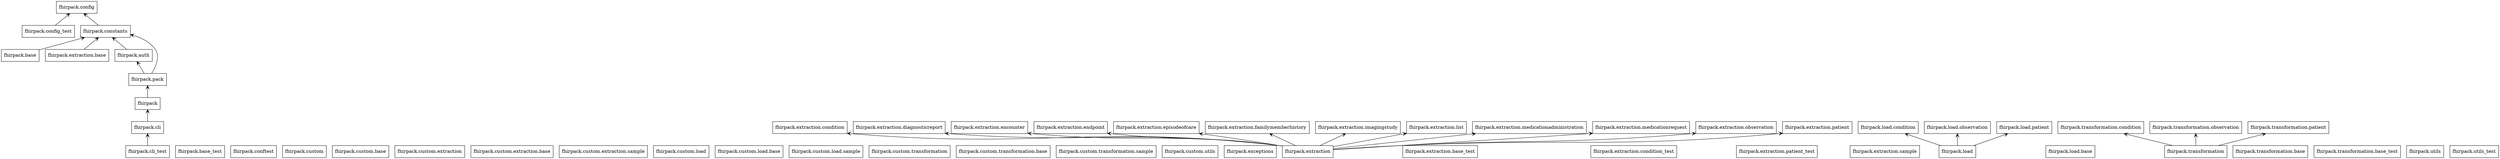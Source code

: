 digraph "packages_fhirpack" {
rankdir=BT
charset="utf-8"
"fhirpack" [color="black", label="fhirpack", shape="box", style="solid"];
"fhirpack.auth" [color="black", label="fhirpack.auth", shape="box", style="solid"];
"fhirpack.base" [color="black", label="fhirpack.base", shape="box", style="solid"];
"fhirpack.base_test" [color="black", label="fhirpack.base_test", shape="box", style="solid"];
"fhirpack.cli" [color="black", label="fhirpack.cli", shape="box", style="solid"];
"fhirpack.cli_test" [color="black", label="fhirpack.cli_test", shape="box", style="solid"];
"fhirpack.config" [color="black", label="fhirpack.config", shape="box", style="solid"];
"fhirpack.config_test" [color="black", label="fhirpack.config_test", shape="box", style="solid"];
"fhirpack.conftest" [color="black", label="fhirpack.conftest", shape="box", style="solid"];
"fhirpack.constants" [color="black", label="fhirpack.constants", shape="box", style="solid"];
"fhirpack.custom" [color="black", label="fhirpack.custom", shape="box", style="solid"];
"fhirpack.custom.base" [color="black", label="fhirpack.custom.base", shape="box", style="solid"];
"fhirpack.custom.extraction" [color="black", label="fhirpack.custom.extraction", shape="box", style="solid"];
"fhirpack.custom.extraction.base" [color="black", label="fhirpack.custom.extraction.base", shape="box", style="solid"];
"fhirpack.custom.extraction.sample" [color="black", label="fhirpack.custom.extraction.sample", shape="box", style="solid"];
"fhirpack.custom.load" [color="black", label="fhirpack.custom.load", shape="box", style="solid"];
"fhirpack.custom.load.base" [color="black", label="fhirpack.custom.load.base", shape="box", style="solid"];
"fhirpack.custom.load.sample" [color="black", label="fhirpack.custom.load.sample", shape="box", style="solid"];
"fhirpack.custom.transformation" [color="black", label="fhirpack.custom.transformation", shape="box", style="solid"];
"fhirpack.custom.transformation.base" [color="black", label="fhirpack.custom.transformation.base", shape="box", style="solid"];
"fhirpack.custom.transformation.sample" [color="black", label="fhirpack.custom.transformation.sample", shape="box", style="solid"];
"fhirpack.custom.utils" [color="black", label="fhirpack.custom.utils", shape="box", style="solid"];
"fhirpack.exceptions" [color="black", label="fhirpack.exceptions", shape="box", style="solid"];
"fhirpack.extraction" [color="black", label="fhirpack.extraction", shape="box", style="solid"];
"fhirpack.extraction.base" [color="black", label="fhirpack.extraction.base", shape="box", style="solid"];
"fhirpack.extraction.base_test" [color="black", label="fhirpack.extraction.base_test", shape="box", style="solid"];
"fhirpack.extraction.condition" [color="black", label="fhirpack.extraction.condition", shape="box", style="solid"];
"fhirpack.extraction.condition_test" [color="black", label="fhirpack.extraction.condition_test", shape="box", style="solid"];
"fhirpack.extraction.diagnosticreport" [color="black", label="fhirpack.extraction.diagnosticreport", shape="box", style="solid"];
"fhirpack.extraction.encounter" [color="black", label="fhirpack.extraction.encounter", shape="box", style="solid"];
"fhirpack.extraction.endpoint" [color="black", label="fhirpack.extraction.endpoint", shape="box", style="solid"];
"fhirpack.extraction.episodeofcare" [color="black", label="fhirpack.extraction.episodeofcare", shape="box", style="solid"];
"fhirpack.extraction.familymemberhistory" [color="black", label="fhirpack.extraction.familymemberhistory", shape="box", style="solid"];
"fhirpack.extraction.imagingstudy" [color="black", label="fhirpack.extraction.imagingstudy", shape="box", style="solid"];
"fhirpack.extraction.list" [color="black", label="fhirpack.extraction.list", shape="box", style="solid"];
"fhirpack.extraction.medicationadministration" [color="black", label="fhirpack.extraction.medicationadministration", shape="box", style="solid"];
"fhirpack.extraction.medicationrequest" [color="black", label="fhirpack.extraction.medicationrequest", shape="box", style="solid"];
"fhirpack.extraction.observation" [color="black", label="fhirpack.extraction.observation", shape="box", style="solid"];
"fhirpack.extraction.patient" [color="black", label="fhirpack.extraction.patient", shape="box", style="solid"];
"fhirpack.extraction.patient_test" [color="black", label="fhirpack.extraction.patient_test", shape="box", style="solid"];
"fhirpack.extraction.sample" [color="black", label="fhirpack.extraction.sample", shape="box", style="solid"];
"fhirpack.load" [color="black", label="fhirpack.load", shape="box", style="solid"];
"fhirpack.load.base" [color="black", label="fhirpack.load.base", shape="box", style="solid"];
"fhirpack.load.condition" [color="black", label="fhirpack.load.condition", shape="box", style="solid"];
"fhirpack.load.observation" [color="black", label="fhirpack.load.observation", shape="box", style="solid"];
"fhirpack.load.patient" [color="black", label="fhirpack.load.patient", shape="box", style="solid"];
"fhirpack.pack" [color="black", label="fhirpack.pack", shape="box", style="solid"];
"fhirpack.transformation" [color="black", label="fhirpack.transformation", shape="box", style="solid"];
"fhirpack.transformation.base" [color="black", label="fhirpack.transformation.base", shape="box", style="solid"];
"fhirpack.transformation.base_test" [color="black", label="fhirpack.transformation.base_test", shape="box", style="solid"];
"fhirpack.transformation.condition" [color="black", label="fhirpack.transformation.condition", shape="box", style="solid"];
"fhirpack.transformation.observation" [color="black", label="fhirpack.transformation.observation", shape="box", style="solid"];
"fhirpack.transformation.patient" [color="black", label="fhirpack.transformation.patient", shape="box", style="solid"];
"fhirpack.utils" [color="black", label="fhirpack.utils", shape="box", style="solid"];
"fhirpack.utils_test" [color="black", label="fhirpack.utils_test", shape="box", style="solid"];
"fhirpack" -> "fhirpack.pack" [arrowhead="open", arrowtail="none"];
"fhirpack.auth" -> "fhirpack.constants" [arrowhead="open", arrowtail="none"];
"fhirpack.base" -> "fhirpack.constants" [arrowhead="open", arrowtail="none"];
"fhirpack.cli" -> "fhirpack" [arrowhead="open", arrowtail="none"];
"fhirpack.cli_test" -> "fhirpack.cli" [arrowhead="open", arrowtail="none"];
"fhirpack.config_test" -> "fhirpack.config" [arrowhead="open", arrowtail="none"];
"fhirpack.constants" -> "fhirpack.config" [arrowhead="open", arrowtail="none"];
"fhirpack.extraction" -> "fhirpack.extraction.condition" [arrowhead="open", arrowtail="none"];
"fhirpack.extraction" -> "fhirpack.extraction.diagnosticreport" [arrowhead="open", arrowtail="none"];
"fhirpack.extraction" -> "fhirpack.extraction.encounter" [arrowhead="open", arrowtail="none"];
"fhirpack.extraction" -> "fhirpack.extraction.endpoint" [arrowhead="open", arrowtail="none"];
"fhirpack.extraction" -> "fhirpack.extraction.episodeofcare" [arrowhead="open", arrowtail="none"];
"fhirpack.extraction" -> "fhirpack.extraction.familymemberhistory" [arrowhead="open", arrowtail="none"];
"fhirpack.extraction" -> "fhirpack.extraction.imagingstudy" [arrowhead="open", arrowtail="none"];
"fhirpack.extraction" -> "fhirpack.extraction.list" [arrowhead="open", arrowtail="none"];
"fhirpack.extraction" -> "fhirpack.extraction.medicationadministration" [arrowhead="open", arrowtail="none"];
"fhirpack.extraction" -> "fhirpack.extraction.medicationrequest" [arrowhead="open", arrowtail="none"];
"fhirpack.extraction" -> "fhirpack.extraction.observation" [arrowhead="open", arrowtail="none"];
"fhirpack.extraction" -> "fhirpack.extraction.patient" [arrowhead="open", arrowtail="none"];
"fhirpack.extraction.base" -> "fhirpack.constants" [arrowhead="open", arrowtail="none"];
"fhirpack.load" -> "fhirpack.load.condition" [arrowhead="open", arrowtail="none"];
"fhirpack.load" -> "fhirpack.load.observation" [arrowhead="open", arrowtail="none"];
"fhirpack.load" -> "fhirpack.load.patient" [arrowhead="open", arrowtail="none"];
"fhirpack.pack" -> "fhirpack.auth" [arrowhead="open", arrowtail="none"];
"fhirpack.pack" -> "fhirpack.constants" [arrowhead="open", arrowtail="none"];
"fhirpack.transformation" -> "fhirpack.transformation.condition" [arrowhead="open", arrowtail="none"];
"fhirpack.transformation" -> "fhirpack.transformation.observation" [arrowhead="open", arrowtail="none"];
"fhirpack.transformation" -> "fhirpack.transformation.patient" [arrowhead="open", arrowtail="none"];
}
